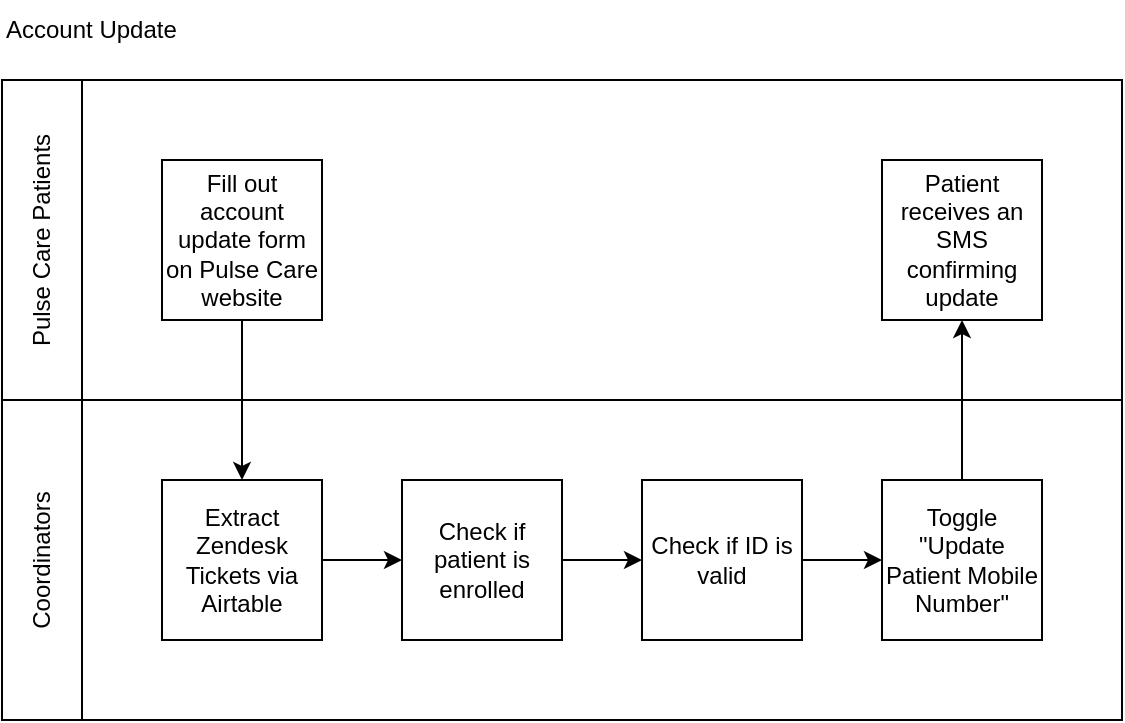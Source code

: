 <mxfile>
    <diagram id="_gsyZFkpTO_heswq6Mk5" name="Data Flow Diagram">
        <mxGraphModel dx="829" dy="797" grid="1" gridSize="10" guides="1" tooltips="1" connect="1" arrows="1" fold="1" page="1" pageScale="1" pageWidth="850" pageHeight="1100" math="0" shadow="0">
            <root>
                <mxCell id="0"/>
                <mxCell id="1" parent="0"/>
                <mxCell id="wIUtkzaub-EnLyk3TVh1-5" value="" style="rounded=0;whiteSpace=wrap;html=1;fillColor=none;container=0;" parent="1" vertex="1">
                    <mxGeometry x="120" y="280" width="520" height="160" as="geometry"/>
                </mxCell>
                <mxCell id="wIUtkzaub-EnLyk3TVh1-6" value="" style="rounded=0;whiteSpace=wrap;html=1;fillColor=none;container=0;" parent="1" vertex="1">
                    <mxGeometry x="120" y="120" width="520" height="160" as="geometry"/>
                </mxCell>
                <mxCell id="wIUtkzaub-EnLyk3TVh1-7" value="Pulse Care Patients" style="rounded=0;whiteSpace=wrap;html=1;fillColor=none;rotation=-90;" parent="1" vertex="1">
                    <mxGeometry x="20" y="180" width="160" height="40" as="geometry"/>
                </mxCell>
                <mxCell id="wIUtkzaub-EnLyk3TVh1-8" value="Coordinators" style="rounded=0;whiteSpace=wrap;html=1;fillColor=none;rotation=-90;" parent="1" vertex="1">
                    <mxGeometry x="20" y="340" width="160" height="40" as="geometry"/>
                </mxCell>
                <mxCell id="wIUtkzaub-EnLyk3TVh1-16" style="edgeStyle=none;html=1;entryX=0.5;entryY=0;entryDx=0;entryDy=0;" parent="1" source="wIUtkzaub-EnLyk3TVh1-9" target="wIUtkzaub-EnLyk3TVh1-10" edge="1">
                    <mxGeometry relative="1" as="geometry"/>
                </mxCell>
                <mxCell id="wIUtkzaub-EnLyk3TVh1-9" value="Fill out account update form on Pulse Care website" style="rounded=0;whiteSpace=wrap;html=1;fillColor=none;" parent="1" vertex="1">
                    <mxGeometry x="160" y="160" width="80" height="80" as="geometry"/>
                </mxCell>
                <mxCell id="wIUtkzaub-EnLyk3TVh1-17" style="edgeStyle=none;html=1;" parent="1" source="wIUtkzaub-EnLyk3TVh1-10" target="wIUtkzaub-EnLyk3TVh1-12" edge="1">
                    <mxGeometry relative="1" as="geometry"/>
                </mxCell>
                <mxCell id="wIUtkzaub-EnLyk3TVh1-10" value="Extract Zendesk Tickets via Airtable" style="rounded=0;whiteSpace=wrap;html=1;fillColor=none;" parent="1" vertex="1">
                    <mxGeometry x="160" y="320" width="80" height="80" as="geometry"/>
                </mxCell>
                <mxCell id="wIUtkzaub-EnLyk3TVh1-11" value="Account Update" style="text;html=1;align=left;verticalAlign=middle;resizable=0;points=[];autosize=1;strokeColor=none;fillColor=none;" parent="1" vertex="1">
                    <mxGeometry x="80" y="80" width="110" height="30" as="geometry"/>
                </mxCell>
                <mxCell id="wIUtkzaub-EnLyk3TVh1-18" style="edgeStyle=none;html=1;" parent="1" source="wIUtkzaub-EnLyk3TVh1-12" target="wIUtkzaub-EnLyk3TVh1-13" edge="1">
                    <mxGeometry relative="1" as="geometry"/>
                </mxCell>
                <mxCell id="wIUtkzaub-EnLyk3TVh1-12" value="Check if patient is enrolled" style="rounded=0;whiteSpace=wrap;html=1;fillColor=none;" parent="1" vertex="1">
                    <mxGeometry x="280" y="320" width="80" height="80" as="geometry"/>
                </mxCell>
                <mxCell id="wIUtkzaub-EnLyk3TVh1-19" style="edgeStyle=none;html=1;entryX=0;entryY=0.5;entryDx=0;entryDy=0;" parent="1" source="wIUtkzaub-EnLyk3TVh1-13" target="wIUtkzaub-EnLyk3TVh1-14" edge="1">
                    <mxGeometry relative="1" as="geometry"/>
                </mxCell>
                <mxCell id="wIUtkzaub-EnLyk3TVh1-13" value="Check if ID is valid" style="rounded=0;whiteSpace=wrap;html=1;fillColor=none;" parent="1" vertex="1">
                    <mxGeometry x="400" y="320" width="80" height="80" as="geometry"/>
                </mxCell>
                <mxCell id="wIUtkzaub-EnLyk3TVh1-20" style="edgeStyle=none;html=1;entryX=0.5;entryY=1;entryDx=0;entryDy=0;" parent="1" source="wIUtkzaub-EnLyk3TVh1-14" target="wIUtkzaub-EnLyk3TVh1-15" edge="1">
                    <mxGeometry relative="1" as="geometry"/>
                </mxCell>
                <mxCell id="wIUtkzaub-EnLyk3TVh1-14" value="Toggle &quot;Update Patient Mobile Number&quot;" style="rounded=0;whiteSpace=wrap;html=1;fillColor=none;" parent="1" vertex="1">
                    <mxGeometry x="520" y="320" width="80" height="80" as="geometry"/>
                </mxCell>
                <mxCell id="wIUtkzaub-EnLyk3TVh1-15" value="Patient receives an SMS confirming update" style="rounded=0;whiteSpace=wrap;html=1;fillColor=none;" parent="1" vertex="1">
                    <mxGeometry x="520" y="160" width="80" height="80" as="geometry"/>
                </mxCell>
            </root>
        </mxGraphModel>
    </diagram>
    <diagram id="QSluMG2fLPLsnByTs2Ys" name="Decision Tree">
        <mxGraphModel dx="829" dy="797" grid="1" gridSize="10" guides="1" tooltips="1" connect="1" arrows="1" fold="1" page="1" pageScale="1" pageWidth="850" pageHeight="1100" math="0" shadow="0">
            <root>
                <mxCell id="0"/>
                <mxCell id="1" parent="0"/>
                <mxCell id="JqfKiVtFoCUU9VJoSjnu-1" value="Account Update" style="text;html=1;align=center;verticalAlign=middle;resizable=0;points=[];autosize=1;strokeColor=none;fillColor=none;" parent="1" vertex="1">
                    <mxGeometry x="80" y="80" width="110" height="30" as="geometry"/>
                </mxCell>
                <mxCell id="cDCVtDbjuVqj_fnfd-47-4" style="edgeStyle=none;html=1;entryX=0.5;entryY=0;entryDx=0;entryDy=0;exitX=0.5;exitY=1;exitDx=0;exitDy=0;" parent="1" source="cDCVtDbjuVqj_fnfd-47-1" target="cDCVtDbjuVqj_fnfd-47-3" edge="1">
                    <mxGeometry relative="1" as="geometry">
                        <Array as="points">
                            <mxPoint x="260" y="220"/>
                            <mxPoint x="340" y="220"/>
                        </Array>
                    </mxGeometry>
                </mxCell>
                <mxCell id="cDCVtDbjuVqj_fnfd-47-7" value="Yes" style="edgeLabel;html=1;align=center;verticalAlign=middle;resizable=0;points=[];" parent="cDCVtDbjuVqj_fnfd-47-4" vertex="1" connectable="0">
                    <mxGeometry relative="1" as="geometry">
                        <mxPoint as="offset"/>
                    </mxGeometry>
                </mxCell>
                <mxCell id="cDCVtDbjuVqj_fnfd-47-5" style="edgeStyle=none;html=1;exitX=0.5;exitY=1;exitDx=0;exitDy=0;entryX=0.5;entryY=0;entryDx=0;entryDy=0;" parent="1" source="cDCVtDbjuVqj_fnfd-47-1" target="cDCVtDbjuVqj_fnfd-47-2" edge="1">
                    <mxGeometry relative="1" as="geometry">
                        <Array as="points">
                            <mxPoint x="260" y="220"/>
                            <mxPoint x="180" y="220"/>
                        </Array>
                    </mxGeometry>
                </mxCell>
                <mxCell id="cDCVtDbjuVqj_fnfd-47-6" value="No" style="edgeLabel;html=1;align=center;verticalAlign=middle;resizable=0;points=[];" parent="cDCVtDbjuVqj_fnfd-47-5" vertex="1" connectable="0">
                    <mxGeometry x="-0.005" relative="1" as="geometry">
                        <mxPoint as="offset"/>
                    </mxGeometry>
                </mxCell>
                <mxCell id="cDCVtDbjuVqj_fnfd-47-1" value="&lt;font style=&quot;font-size: 12px;&quot;&gt;Valid ID?&lt;br&gt;&lt;/font&gt;" style="rounded=0;whiteSpace=wrap;html=1;fillColor=none;" parent="1" vertex="1">
                    <mxGeometry x="200" y="140" width="120" height="60" as="geometry"/>
                </mxCell>
                <mxCell id="cDCVtDbjuVqj_fnfd-47-2" value="&lt;font style=&quot;font-size: 12px;&quot;&gt;Unapproved Mobile Number Update (Invalid ID SMS)&lt;br&gt;&lt;/font&gt;" style="rounded=0;whiteSpace=wrap;html=1;fillColor=none;" parent="1" vertex="1">
                    <mxGeometry x="120" y="240" width="120" height="60" as="geometry"/>
                </mxCell>
                <mxCell id="cDCVtDbjuVqj_fnfd-47-10" style="edgeStyle=none;html=1;exitX=0.5;exitY=1;exitDx=0;exitDy=0;entryX=0.5;entryY=0;entryDx=0;entryDy=0;" parent="1" source="cDCVtDbjuVqj_fnfd-47-3" target="cDCVtDbjuVqj_fnfd-47-8" edge="1">
                    <mxGeometry relative="1" as="geometry">
                        <Array as="points">
                            <mxPoint x="340" y="320"/>
                            <mxPoint x="420" y="320"/>
                        </Array>
                    </mxGeometry>
                </mxCell>
                <mxCell id="cDCVtDbjuVqj_fnfd-47-13" value="Yes" style="edgeLabel;html=1;align=center;verticalAlign=middle;resizable=0;points=[];" parent="cDCVtDbjuVqj_fnfd-47-10" vertex="1" connectable="0">
                    <mxGeometry x="-0.005" relative="1" as="geometry">
                        <mxPoint as="offset"/>
                    </mxGeometry>
                </mxCell>
                <mxCell id="cDCVtDbjuVqj_fnfd-47-11" style="edgeStyle=none;html=1;exitX=0.5;exitY=1;exitDx=0;exitDy=0;entryX=0.5;entryY=0;entryDx=0;entryDy=0;" parent="1" source="cDCVtDbjuVqj_fnfd-47-3" target="cDCVtDbjuVqj_fnfd-47-9" edge="1">
                    <mxGeometry relative="1" as="geometry">
                        <Array as="points">
                            <mxPoint x="340" y="320"/>
                            <mxPoint x="260" y="320"/>
                        </Array>
                    </mxGeometry>
                </mxCell>
                <mxCell id="cDCVtDbjuVqj_fnfd-47-12" value="No" style="edgeLabel;html=1;align=center;verticalAlign=middle;resizable=0;points=[];" parent="cDCVtDbjuVqj_fnfd-47-11" vertex="1" connectable="0">
                    <mxGeometry x="-0.002" relative="1" as="geometry">
                        <mxPoint as="offset"/>
                    </mxGeometry>
                </mxCell>
                <mxCell id="cDCVtDbjuVqj_fnfd-47-3" value="&lt;font style=&quot;font-size: 12px;&quot;&gt;Toggled &quot;Update Mobile Number?&quot;&lt;br&gt;&lt;/font&gt;" style="rounded=0;whiteSpace=wrap;html=1;fillColor=none;" parent="1" vertex="1">
                    <mxGeometry x="280" y="240" width="120" height="60" as="geometry"/>
                </mxCell>
                <mxCell id="cDCVtDbjuVqj_fnfd-47-8" value="&lt;font style=&quot;font-size: 12px;&quot;&gt;Mobile Number Update Approval SMS&lt;br&gt;&lt;/font&gt;" style="rounded=0;whiteSpace=wrap;html=1;fillColor=none;" parent="1" vertex="1">
                    <mxGeometry x="360" y="340" width="120" height="60" as="geometry"/>
                </mxCell>
                <mxCell id="cDCVtDbjuVqj_fnfd-47-9" value="&lt;font style=&quot;font-size: 12px;&quot;&gt;Mobile Number Update Cancellation SMS&lt;br&gt;&lt;/font&gt;" style="rounded=0;whiteSpace=wrap;html=1;fillColor=none;" parent="1" vertex="1">
                    <mxGeometry x="200" y="340" width="120" height="60" as="geometry"/>
                </mxCell>
            </root>
        </mxGraphModel>
    </diagram>
</mxfile>